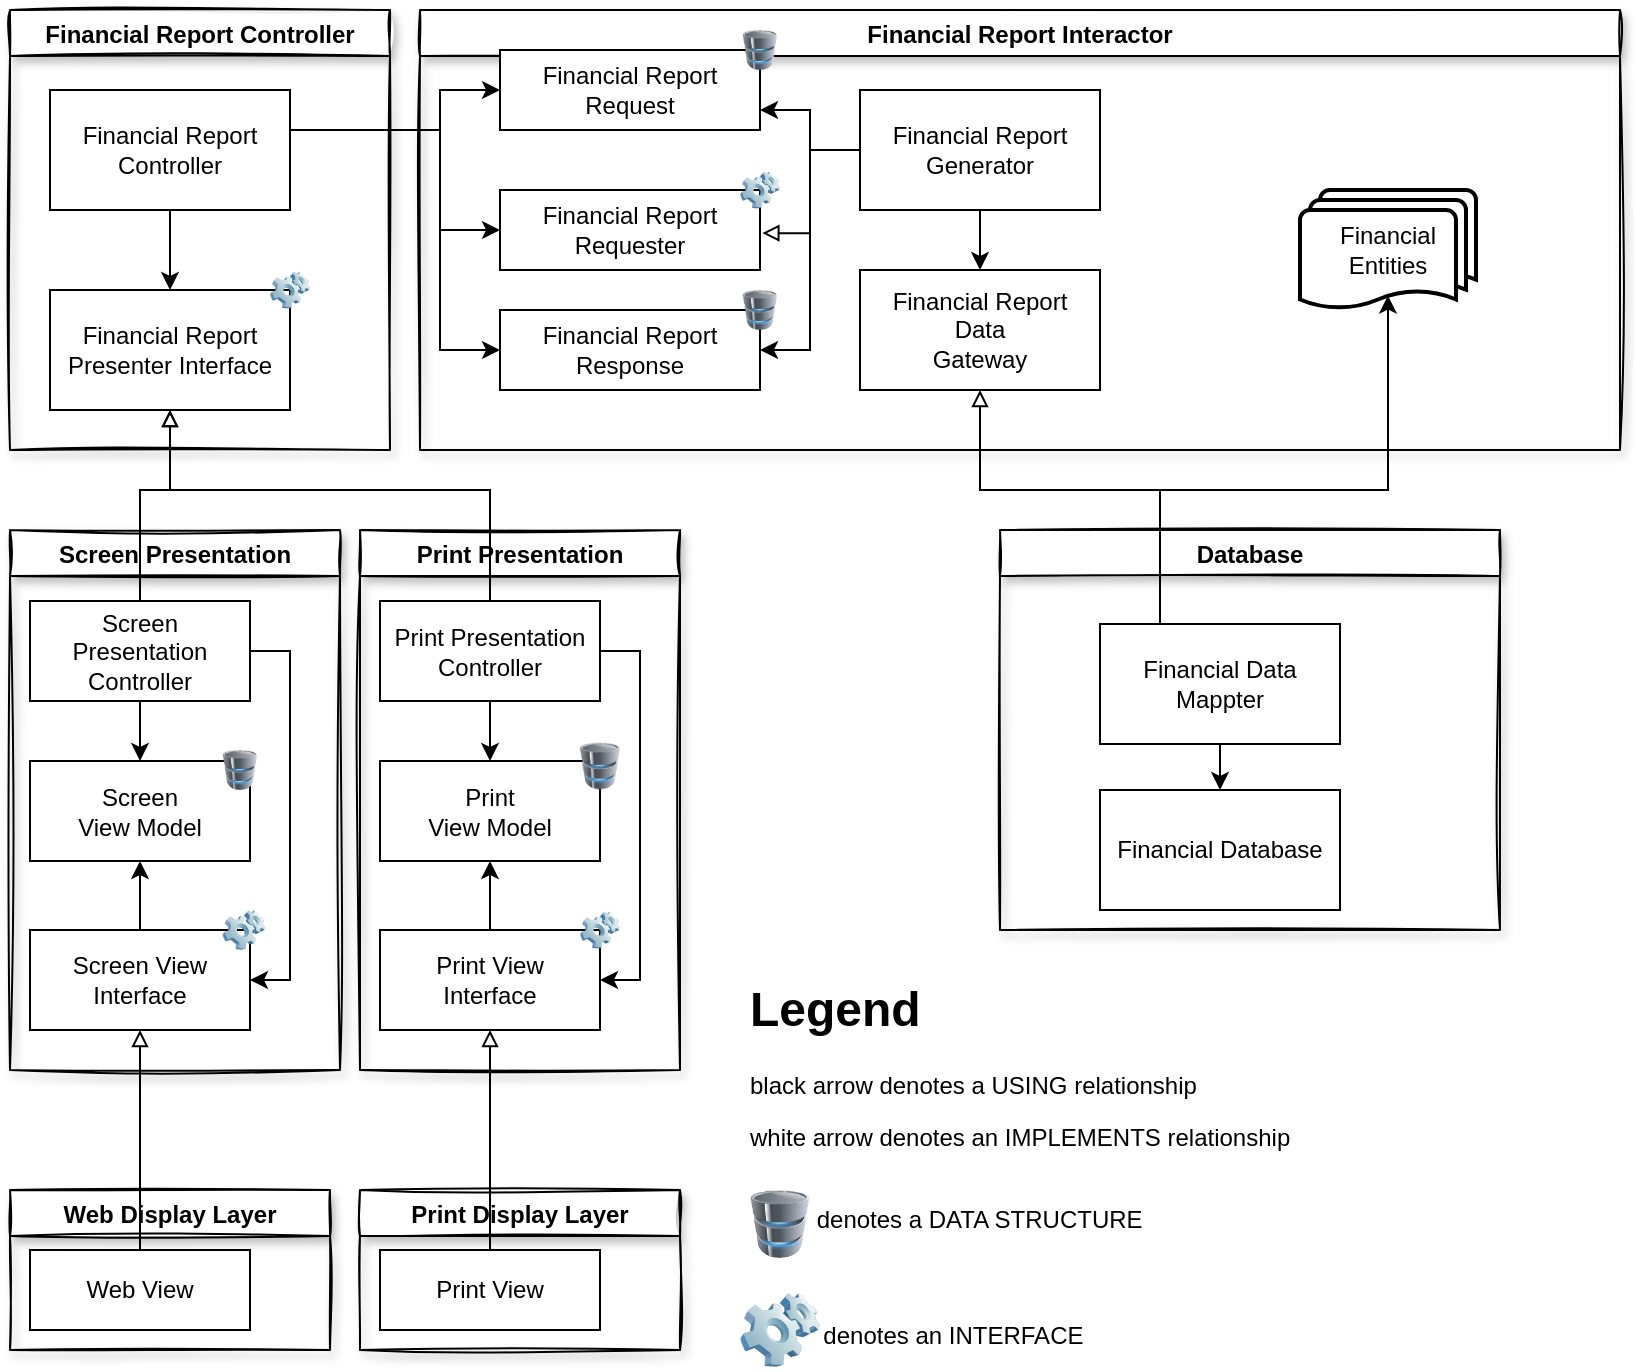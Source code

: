 <mxfile version="14.9.2" type="github">
  <diagram id="C5RBs43oDa-KdzZeNtuy" name="Page-1">
    <mxGraphModel dx="1447" dy="789" grid="1" gridSize="10" guides="1" tooltips="1" connect="1" arrows="1" fold="1" page="1" pageScale="1" pageWidth="827" pageHeight="1169" math="0" shadow="0">
      <root>
        <mxCell id="WIyWlLk6GJQsqaUBKTNV-0" />
        <mxCell id="WIyWlLk6GJQsqaUBKTNV-1" parent="WIyWlLk6GJQsqaUBKTNV-0" />
        <mxCell id="Lvt4nncQFJ3uvIYLDZAn-0" value="Financial Report Controller" style="swimlane;sketch=1;shadow=1;" vertex="1" parent="WIyWlLk6GJQsqaUBKTNV-1">
          <mxGeometry x="15" y="20" width="190" height="220" as="geometry" />
        </mxCell>
        <mxCell id="Lvt4nncQFJ3uvIYLDZAn-63" style="edgeStyle=orthogonalEdgeStyle;rounded=0;orthogonalLoop=1;jettySize=auto;html=1;entryX=0.5;entryY=0;entryDx=0;entryDy=0;endArrow=classic;endFill=1;" edge="1" parent="Lvt4nncQFJ3uvIYLDZAn-0" source="Lvt4nncQFJ3uvIYLDZAn-52" target="Lvt4nncQFJ3uvIYLDZAn-53">
          <mxGeometry relative="1" as="geometry" />
        </mxCell>
        <mxCell id="Lvt4nncQFJ3uvIYLDZAn-52" value="Financial Report Controller" style="rounded=0;whiteSpace=wrap;html=1;" vertex="1" parent="Lvt4nncQFJ3uvIYLDZAn-0">
          <mxGeometry x="20" y="40" width="120" height="60" as="geometry" />
        </mxCell>
        <mxCell id="Lvt4nncQFJ3uvIYLDZAn-53" value="Financial Report Presenter Interface" style="rounded=0;whiteSpace=wrap;html=1;" vertex="1" parent="Lvt4nncQFJ3uvIYLDZAn-0">
          <mxGeometry x="20" y="140" width="120" height="60" as="geometry" />
        </mxCell>
        <mxCell id="Lvt4nncQFJ3uvIYLDZAn-66" value="" style="image;html=1;image=img/lib/clip_art/computers/Software_128x128.png" vertex="1" parent="Lvt4nncQFJ3uvIYLDZAn-0">
          <mxGeometry x="130" y="130" width="20" height="20" as="geometry" />
        </mxCell>
        <mxCell id="Lvt4nncQFJ3uvIYLDZAn-1" value="Financial Report Interactor" style="swimlane;rounded=0;shadow=1;glass=0;sketch=1;" vertex="1" parent="WIyWlLk6GJQsqaUBKTNV-1">
          <mxGeometry x="220" y="20" width="600" height="220" as="geometry">
            <mxRectangle x="220" y="10" width="190" height="23" as="alternateBounds" />
          </mxGeometry>
        </mxCell>
        <mxCell id="Lvt4nncQFJ3uvIYLDZAn-58" value="Financial Report Response" style="rounded=0;whiteSpace=wrap;html=1;" vertex="1" parent="Lvt4nncQFJ3uvIYLDZAn-1">
          <mxGeometry x="40" y="150" width="130" height="40" as="geometry" />
        </mxCell>
        <mxCell id="Lvt4nncQFJ3uvIYLDZAn-61" value="Financial Report Request" style="rounded=0;whiteSpace=wrap;html=1;" vertex="1" parent="Lvt4nncQFJ3uvIYLDZAn-1">
          <mxGeometry x="40" y="20" width="130" height="40" as="geometry" />
        </mxCell>
        <mxCell id="Lvt4nncQFJ3uvIYLDZAn-62" value="Financial Report Requester" style="rounded=0;whiteSpace=wrap;html=1;" vertex="1" parent="Lvt4nncQFJ3uvIYLDZAn-1">
          <mxGeometry x="40" y="90" width="130" height="40" as="geometry" />
        </mxCell>
        <mxCell id="Lvt4nncQFJ3uvIYLDZAn-67" value="" style="image;html=1;image=img/lib/clip_art/computers/Software_128x128.png" vertex="1" parent="Lvt4nncQFJ3uvIYLDZAn-1">
          <mxGeometry x="160" y="80" width="20" height="20" as="geometry" />
        </mxCell>
        <mxCell id="Lvt4nncQFJ3uvIYLDZAn-71" value="" style="image;html=1;image=img/lib/clip_art/computers/Database_128x128.png" vertex="1" parent="Lvt4nncQFJ3uvIYLDZAn-1">
          <mxGeometry x="160" y="10" width="20" height="20" as="geometry" />
        </mxCell>
        <mxCell id="Lvt4nncQFJ3uvIYLDZAn-86" style="edgeStyle=orthogonalEdgeStyle;rounded=0;orthogonalLoop=1;jettySize=auto;html=1;entryX=0.5;entryY=0;entryDx=0;entryDy=0;endArrow=classic;endFill=1;" edge="1" parent="Lvt4nncQFJ3uvIYLDZAn-1" source="Lvt4nncQFJ3uvIYLDZAn-78" target="Lvt4nncQFJ3uvIYLDZAn-79">
          <mxGeometry relative="1" as="geometry" />
        </mxCell>
        <mxCell id="Lvt4nncQFJ3uvIYLDZAn-87" style="edgeStyle=orthogonalEdgeStyle;rounded=0;orthogonalLoop=1;jettySize=auto;html=1;entryX=1;entryY=0.5;entryDx=0;entryDy=0;endArrow=classic;endFill=1;" edge="1" parent="Lvt4nncQFJ3uvIYLDZAn-1" source="Lvt4nncQFJ3uvIYLDZAn-78" target="Lvt4nncQFJ3uvIYLDZAn-58">
          <mxGeometry relative="1" as="geometry" />
        </mxCell>
        <mxCell id="Lvt4nncQFJ3uvIYLDZAn-88" style="edgeStyle=orthogonalEdgeStyle;rounded=0;orthogonalLoop=1;jettySize=auto;html=1;entryX=1;entryY=0.75;entryDx=0;entryDy=0;endArrow=classic;endFill=1;" edge="1" parent="Lvt4nncQFJ3uvIYLDZAn-1" source="Lvt4nncQFJ3uvIYLDZAn-78" target="Lvt4nncQFJ3uvIYLDZAn-61">
          <mxGeometry relative="1" as="geometry" />
        </mxCell>
        <mxCell id="Lvt4nncQFJ3uvIYLDZAn-89" style="edgeStyle=orthogonalEdgeStyle;rounded=0;orthogonalLoop=1;jettySize=auto;html=1;exitX=0;exitY=0.5;exitDx=0;exitDy=0;entryX=1.009;entryY=0.539;entryDx=0;entryDy=0;endArrow=block;endFill=0;entryPerimeter=0;" edge="1" parent="Lvt4nncQFJ3uvIYLDZAn-1" source="Lvt4nncQFJ3uvIYLDZAn-78" target="Lvt4nncQFJ3uvIYLDZAn-62">
          <mxGeometry relative="1" as="geometry" />
        </mxCell>
        <mxCell id="Lvt4nncQFJ3uvIYLDZAn-78" value="Financial Report Generator" style="rounded=0;whiteSpace=wrap;html=1;" vertex="1" parent="Lvt4nncQFJ3uvIYLDZAn-1">
          <mxGeometry x="220" y="40" width="120" height="60" as="geometry" />
        </mxCell>
        <mxCell id="Lvt4nncQFJ3uvIYLDZAn-79" value="Financial Report &lt;br&gt;Data&lt;br&gt;Gateway" style="rounded=0;whiteSpace=wrap;html=1;" vertex="1" parent="Lvt4nncQFJ3uvIYLDZAn-1">
          <mxGeometry x="220" y="130" width="120" height="60" as="geometry" />
        </mxCell>
        <mxCell id="Lvt4nncQFJ3uvIYLDZAn-81" value="Financial Entities" style="strokeWidth=2;html=1;shape=mxgraph.flowchart.multi-document;whiteSpace=wrap;" vertex="1" parent="Lvt4nncQFJ3uvIYLDZAn-1">
          <mxGeometry x="440" y="90" width="88" height="60" as="geometry" />
        </mxCell>
        <mxCell id="Lvt4nncQFJ3uvIYLDZAn-70" value="" style="image;html=1;image=img/lib/clip_art/computers/Database_128x128.png" vertex="1" parent="Lvt4nncQFJ3uvIYLDZAn-1">
          <mxGeometry x="160" y="140" width="20" height="20" as="geometry" />
        </mxCell>
        <mxCell id="Lvt4nncQFJ3uvIYLDZAn-4" value="Web Display Layer" style="swimlane;shadow=1;sketch=1;" vertex="1" parent="WIyWlLk6GJQsqaUBKTNV-1">
          <mxGeometry x="15" y="610" width="160" height="80" as="geometry">
            <mxRectangle x="15" y="610" width="160" height="23" as="alternateBounds" />
          </mxGeometry>
        </mxCell>
        <mxCell id="Lvt4nncQFJ3uvIYLDZAn-16" value="Web View" style="whiteSpace=wrap;html=1;" vertex="1" parent="Lvt4nncQFJ3uvIYLDZAn-4">
          <mxGeometry x="10" y="30" width="110" height="40" as="geometry" />
        </mxCell>
        <mxCell id="Lvt4nncQFJ3uvIYLDZAn-6" value="Database" style="swimlane;shadow=1;sketch=1;" vertex="1" parent="WIyWlLk6GJQsqaUBKTNV-1">
          <mxGeometry x="510" y="280" width="250" height="200" as="geometry">
            <mxRectangle x="510" y="280" width="90" height="23" as="alternateBounds" />
          </mxGeometry>
        </mxCell>
        <mxCell id="Lvt4nncQFJ3uvIYLDZAn-84" style="edgeStyle=orthogonalEdgeStyle;rounded=0;orthogonalLoop=1;jettySize=auto;html=1;endArrow=classic;endFill=1;" edge="1" parent="Lvt4nncQFJ3uvIYLDZAn-6" source="Lvt4nncQFJ3uvIYLDZAn-82" target="Lvt4nncQFJ3uvIYLDZAn-83">
          <mxGeometry relative="1" as="geometry" />
        </mxCell>
        <mxCell id="Lvt4nncQFJ3uvIYLDZAn-82" value="Financial Data Mappter" style="rounded=0;whiteSpace=wrap;html=1;" vertex="1" parent="Lvt4nncQFJ3uvIYLDZAn-6">
          <mxGeometry x="50" y="47" width="120" height="60" as="geometry" />
        </mxCell>
        <mxCell id="Lvt4nncQFJ3uvIYLDZAn-83" value="Financial Database" style="rounded=0;whiteSpace=wrap;html=1;" vertex="1" parent="Lvt4nncQFJ3uvIYLDZAn-6">
          <mxGeometry x="50" y="130" width="120" height="60" as="geometry" />
        </mxCell>
        <mxCell id="Lvt4nncQFJ3uvIYLDZAn-21" style="edgeStyle=orthogonalEdgeStyle;rounded=0;orthogonalLoop=1;jettySize=auto;html=1;entryX=0.5;entryY=1;entryDx=0;entryDy=0;endArrow=block;endFill=0;" edge="1" parent="WIyWlLk6GJQsqaUBKTNV-1" source="Lvt4nncQFJ3uvIYLDZAn-16" target="Lvt4nncQFJ3uvIYLDZAn-12">
          <mxGeometry relative="1" as="geometry" />
        </mxCell>
        <mxCell id="Lvt4nncQFJ3uvIYLDZAn-2" value="Screen Presentation" style="swimlane;shadow=1;sketch=1;" vertex="1" parent="WIyWlLk6GJQsqaUBKTNV-1">
          <mxGeometry x="15" y="280" width="165" height="270" as="geometry">
            <mxRectangle x="15" y="280" width="150" height="23" as="alternateBounds" />
          </mxGeometry>
        </mxCell>
        <mxCell id="Lvt4nncQFJ3uvIYLDZAn-29" style="edgeStyle=orthogonalEdgeStyle;rounded=0;orthogonalLoop=1;jettySize=auto;html=1;exitX=0.5;exitY=0;exitDx=0;exitDy=0;entryX=0.5;entryY=1;entryDx=0;entryDy=0;endArrow=classic;endFill=1;" edge="1" parent="Lvt4nncQFJ3uvIYLDZAn-2" source="Lvt4nncQFJ3uvIYLDZAn-12" target="Lvt4nncQFJ3uvIYLDZAn-22">
          <mxGeometry relative="1" as="geometry" />
        </mxCell>
        <mxCell id="Lvt4nncQFJ3uvIYLDZAn-12" value="Screen View Interface" style="rounded=0;whiteSpace=wrap;html=1;" vertex="1" parent="Lvt4nncQFJ3uvIYLDZAn-2">
          <mxGeometry x="10" y="200" width="110" height="50" as="geometry" />
        </mxCell>
        <mxCell id="Lvt4nncQFJ3uvIYLDZAn-22" value="Screen&lt;br&gt;View Model" style="whiteSpace=wrap;html=1;" vertex="1" parent="Lvt4nncQFJ3uvIYLDZAn-2">
          <mxGeometry x="10" y="115.5" width="110" height="50" as="geometry" />
        </mxCell>
        <mxCell id="Lvt4nncQFJ3uvIYLDZAn-27" style="edgeStyle=orthogonalEdgeStyle;rounded=0;orthogonalLoop=1;jettySize=auto;html=1;exitX=1;exitY=0.5;exitDx=0;exitDy=0;entryX=1;entryY=0.5;entryDx=0;entryDy=0;endArrow=classic;endFill=1;" edge="1" parent="Lvt4nncQFJ3uvIYLDZAn-2" source="Lvt4nncQFJ3uvIYLDZAn-24" target="Lvt4nncQFJ3uvIYLDZAn-12">
          <mxGeometry relative="1" as="geometry" />
        </mxCell>
        <mxCell id="Lvt4nncQFJ3uvIYLDZAn-28" style="edgeStyle=orthogonalEdgeStyle;rounded=0;orthogonalLoop=1;jettySize=auto;html=1;exitX=0.5;exitY=1;exitDx=0;exitDy=0;entryX=0.5;entryY=0;entryDx=0;entryDy=0;endArrow=classic;endFill=1;" edge="1" parent="Lvt4nncQFJ3uvIYLDZAn-2" source="Lvt4nncQFJ3uvIYLDZAn-24" target="Lvt4nncQFJ3uvIYLDZAn-22">
          <mxGeometry relative="1" as="geometry" />
        </mxCell>
        <mxCell id="Lvt4nncQFJ3uvIYLDZAn-24" value="Screen Presentation Controller " style="whiteSpace=wrap;html=1;" vertex="1" parent="Lvt4nncQFJ3uvIYLDZAn-2">
          <mxGeometry x="10" y="35.5" width="110" height="50" as="geometry" />
        </mxCell>
        <mxCell id="Lvt4nncQFJ3uvIYLDZAn-64" value="" style="image;html=1;image=img/lib/clip_art/computers/Software_128x128.png" vertex="1" parent="Lvt4nncQFJ3uvIYLDZAn-2">
          <mxGeometry x="104" y="190" width="26" height="20" as="geometry" />
        </mxCell>
        <mxCell id="Lvt4nncQFJ3uvIYLDZAn-68" value="" style="image;html=1;image=img/lib/clip_art/computers/Database_128x128.png" vertex="1" parent="Lvt4nncQFJ3uvIYLDZAn-2">
          <mxGeometry x="104" y="110" width="22" height="20" as="geometry" />
        </mxCell>
        <mxCell id="Lvt4nncQFJ3uvIYLDZAn-41" value="&lt;h1&gt;Legend&lt;/h1&gt;&lt;p&gt;black arrow denotes a USING relationship&lt;/p&gt;&lt;p&gt;white arrow denotes an IMPLEMENTS relationship&lt;br&gt;&lt;br&gt;&lt;/p&gt;&lt;p&gt;&amp;nbsp;&amp;nbsp;&amp;nbsp;&amp;nbsp;&amp;nbsp;&amp;nbsp;&amp;nbsp;&amp;nbsp;&amp;nbsp; denotes a DATA STRUCTURE&lt;br&gt;&lt;br&gt;&lt;br&gt;&lt;br&gt;&amp;nbsp;&amp;nbsp;&amp;nbsp;&amp;nbsp;&amp;nbsp;&amp;nbsp;&amp;nbsp;&amp;nbsp;&amp;nbsp;&amp;nbsp; denotes an INTERFACE&lt;br&gt;&lt;br&gt;&lt;br&gt;&lt;br&gt;&lt;/p&gt;" style="text;html=1;strokeColor=none;fillColor=none;spacing=5;spacingTop=-20;whiteSpace=wrap;overflow=hidden;rounded=0;" vertex="1" parent="WIyWlLk6GJQsqaUBKTNV-1">
          <mxGeometry x="380" y="500" width="340" height="200" as="geometry" />
        </mxCell>
        <mxCell id="Lvt4nncQFJ3uvIYLDZAn-42" value="Print Presentation" style="swimlane;shadow=1;sketch=1;" vertex="1" parent="WIyWlLk6GJQsqaUBKTNV-1">
          <mxGeometry x="190" y="280" width="160" height="270" as="geometry">
            <mxRectangle x="190" y="280" width="150" height="23" as="alternateBounds" />
          </mxGeometry>
        </mxCell>
        <mxCell id="Lvt4nncQFJ3uvIYLDZAn-43" style="edgeStyle=orthogonalEdgeStyle;rounded=0;orthogonalLoop=1;jettySize=auto;html=1;exitX=0.5;exitY=0;exitDx=0;exitDy=0;entryX=0.5;entryY=1;entryDx=0;entryDy=0;endArrow=classic;endFill=1;" edge="1" parent="Lvt4nncQFJ3uvIYLDZAn-42" source="Lvt4nncQFJ3uvIYLDZAn-44" target="Lvt4nncQFJ3uvIYLDZAn-45">
          <mxGeometry relative="1" as="geometry" />
        </mxCell>
        <mxCell id="Lvt4nncQFJ3uvIYLDZAn-44" value="Print View &lt;br&gt;Interface" style="rounded=0;whiteSpace=wrap;html=1;" vertex="1" parent="Lvt4nncQFJ3uvIYLDZAn-42">
          <mxGeometry x="10" y="200" width="110" height="50" as="geometry" />
        </mxCell>
        <mxCell id="Lvt4nncQFJ3uvIYLDZAn-45" value="Print &lt;br&gt;View Model" style="whiteSpace=wrap;html=1;" vertex="1" parent="Lvt4nncQFJ3uvIYLDZAn-42">
          <mxGeometry x="10" y="115.5" width="110" height="50" as="geometry" />
        </mxCell>
        <mxCell id="Lvt4nncQFJ3uvIYLDZAn-46" style="edgeStyle=orthogonalEdgeStyle;rounded=0;orthogonalLoop=1;jettySize=auto;html=1;exitX=1;exitY=0.5;exitDx=0;exitDy=0;entryX=1;entryY=0.5;entryDx=0;entryDy=0;endArrow=classic;endFill=1;" edge="1" parent="Lvt4nncQFJ3uvIYLDZAn-42" source="Lvt4nncQFJ3uvIYLDZAn-48" target="Lvt4nncQFJ3uvIYLDZAn-44">
          <mxGeometry relative="1" as="geometry" />
        </mxCell>
        <mxCell id="Lvt4nncQFJ3uvIYLDZAn-47" style="edgeStyle=orthogonalEdgeStyle;rounded=0;orthogonalLoop=1;jettySize=auto;html=1;exitX=0.5;exitY=1;exitDx=0;exitDy=0;entryX=0.5;entryY=0;entryDx=0;entryDy=0;endArrow=classic;endFill=1;" edge="1" parent="Lvt4nncQFJ3uvIYLDZAn-42" source="Lvt4nncQFJ3uvIYLDZAn-48" target="Lvt4nncQFJ3uvIYLDZAn-45">
          <mxGeometry relative="1" as="geometry" />
        </mxCell>
        <mxCell id="Lvt4nncQFJ3uvIYLDZAn-48" value="Print Presentation Controller " style="whiteSpace=wrap;html=1;" vertex="1" parent="Lvt4nncQFJ3uvIYLDZAn-42">
          <mxGeometry x="10" y="35.5" width="110" height="50" as="geometry" />
        </mxCell>
        <mxCell id="Lvt4nncQFJ3uvIYLDZAn-65" value="" style="image;html=1;image=img/lib/clip_art/computers/Software_128x128.png" vertex="1" parent="Lvt4nncQFJ3uvIYLDZAn-42">
          <mxGeometry x="110" y="190" width="20" height="20" as="geometry" />
        </mxCell>
        <mxCell id="Lvt4nncQFJ3uvIYLDZAn-69" value="" style="image;html=1;image=img/lib/clip_art/computers/Database_128x128.png" vertex="1" parent="Lvt4nncQFJ3uvIYLDZAn-42">
          <mxGeometry x="110" y="106" width="20" height="24" as="geometry" />
        </mxCell>
        <mxCell id="Lvt4nncQFJ3uvIYLDZAn-49" value="Print Display Layer" style="swimlane;shadow=1;sketch=1;" vertex="1" parent="WIyWlLk6GJQsqaUBKTNV-1">
          <mxGeometry x="190" y="610" width="160" height="80" as="geometry">
            <mxRectangle x="190" y="610" width="191" height="23" as="alternateBounds" />
          </mxGeometry>
        </mxCell>
        <mxCell id="Lvt4nncQFJ3uvIYLDZAn-50" value="Print View" style="whiteSpace=wrap;html=1;" vertex="1" parent="Lvt4nncQFJ3uvIYLDZAn-49">
          <mxGeometry x="10" y="30" width="110" height="40" as="geometry" />
        </mxCell>
        <mxCell id="Lvt4nncQFJ3uvIYLDZAn-51" style="edgeStyle=orthogonalEdgeStyle;rounded=0;orthogonalLoop=1;jettySize=auto;html=1;entryX=0.5;entryY=1;entryDx=0;entryDy=0;endArrow=block;endFill=0;" edge="1" parent="WIyWlLk6GJQsqaUBKTNV-1" source="Lvt4nncQFJ3uvIYLDZAn-50" target="Lvt4nncQFJ3uvIYLDZAn-44">
          <mxGeometry relative="1" as="geometry" />
        </mxCell>
        <mxCell id="Lvt4nncQFJ3uvIYLDZAn-54" style="edgeStyle=orthogonalEdgeStyle;rounded=0;orthogonalLoop=1;jettySize=auto;html=1;endArrow=block;endFill=0;" edge="1" parent="WIyWlLk6GJQsqaUBKTNV-1" source="Lvt4nncQFJ3uvIYLDZAn-24" target="Lvt4nncQFJ3uvIYLDZAn-53">
          <mxGeometry relative="1" as="geometry">
            <Array as="points">
              <mxPoint x="80" y="260" />
              <mxPoint x="95" y="260" />
            </Array>
          </mxGeometry>
        </mxCell>
        <mxCell id="Lvt4nncQFJ3uvIYLDZAn-73" style="edgeStyle=orthogonalEdgeStyle;rounded=0;orthogonalLoop=1;jettySize=auto;html=1;entryX=0;entryY=0.5;entryDx=0;entryDy=0;endArrow=classic;endFill=1;" edge="1" parent="WIyWlLk6GJQsqaUBKTNV-1" source="Lvt4nncQFJ3uvIYLDZAn-52" target="Lvt4nncQFJ3uvIYLDZAn-61">
          <mxGeometry relative="1" as="geometry">
            <Array as="points">
              <mxPoint x="230" y="80" />
              <mxPoint x="230" y="60" />
            </Array>
          </mxGeometry>
        </mxCell>
        <mxCell id="Lvt4nncQFJ3uvIYLDZAn-75" style="edgeStyle=orthogonalEdgeStyle;rounded=0;orthogonalLoop=1;jettySize=auto;html=1;entryX=0;entryY=0.5;entryDx=0;entryDy=0;endArrow=classic;endFill=1;" edge="1" parent="WIyWlLk6GJQsqaUBKTNV-1" source="Lvt4nncQFJ3uvIYLDZAn-52" target="Lvt4nncQFJ3uvIYLDZAn-58">
          <mxGeometry relative="1" as="geometry">
            <Array as="points">
              <mxPoint x="230" y="80" />
              <mxPoint x="230" y="190" />
            </Array>
          </mxGeometry>
        </mxCell>
        <mxCell id="Lvt4nncQFJ3uvIYLDZAn-76" value="" style="image;html=1;image=img/lib/clip_art/computers/Database_128x128.png" vertex="1" parent="WIyWlLk6GJQsqaUBKTNV-1">
          <mxGeometry x="380" y="610" width="40" height="34" as="geometry" />
        </mxCell>
        <mxCell id="Lvt4nncQFJ3uvIYLDZAn-77" value="" style="image;html=1;image=img/lib/clip_art/computers/Software_128x128.png" vertex="1" parent="WIyWlLk6GJQsqaUBKTNV-1">
          <mxGeometry x="380" y="660" width="40" height="40" as="geometry" />
        </mxCell>
        <mxCell id="Lvt4nncQFJ3uvIYLDZAn-85" style="edgeStyle=orthogonalEdgeStyle;rounded=0;orthogonalLoop=1;jettySize=auto;html=1;entryX=0.5;entryY=0.88;entryDx=0;entryDy=0;entryPerimeter=0;endArrow=classic;endFill=1;" edge="1" parent="WIyWlLk6GJQsqaUBKTNV-1" source="Lvt4nncQFJ3uvIYLDZAn-82" target="Lvt4nncQFJ3uvIYLDZAn-81">
          <mxGeometry relative="1" as="geometry">
            <Array as="points">
              <mxPoint x="590" y="260" />
              <mxPoint x="704" y="260" />
            </Array>
          </mxGeometry>
        </mxCell>
        <mxCell id="Lvt4nncQFJ3uvIYLDZAn-90" style="edgeStyle=orthogonalEdgeStyle;rounded=0;orthogonalLoop=1;jettySize=auto;html=1;entryX=0.5;entryY=1;entryDx=0;entryDy=0;endArrow=block;endFill=0;" edge="1" parent="WIyWlLk6GJQsqaUBKTNV-1" source="Lvt4nncQFJ3uvIYLDZAn-82" target="Lvt4nncQFJ3uvIYLDZAn-79">
          <mxGeometry relative="1" as="geometry">
            <Array as="points">
              <mxPoint x="590" y="260" />
              <mxPoint x="500" y="260" />
            </Array>
          </mxGeometry>
        </mxCell>
        <mxCell id="Lvt4nncQFJ3uvIYLDZAn-91" style="edgeStyle=orthogonalEdgeStyle;rounded=0;orthogonalLoop=1;jettySize=auto;html=1;entryX=0;entryY=0.5;entryDx=0;entryDy=0;endArrow=classic;endFill=1;" edge="1" parent="WIyWlLk6GJQsqaUBKTNV-1" source="Lvt4nncQFJ3uvIYLDZAn-52" target="Lvt4nncQFJ3uvIYLDZAn-62">
          <mxGeometry relative="1" as="geometry">
            <Array as="points">
              <mxPoint x="230" y="80" />
              <mxPoint x="230" y="130" />
            </Array>
          </mxGeometry>
        </mxCell>
        <mxCell id="Lvt4nncQFJ3uvIYLDZAn-93" style="edgeStyle=orthogonalEdgeStyle;rounded=0;orthogonalLoop=1;jettySize=auto;html=1;entryX=0.5;entryY=1;entryDx=0;entryDy=0;endArrow=block;endFill=0;" edge="1" parent="WIyWlLk6GJQsqaUBKTNV-1" source="Lvt4nncQFJ3uvIYLDZAn-48" target="Lvt4nncQFJ3uvIYLDZAn-53">
          <mxGeometry relative="1" as="geometry">
            <Array as="points">
              <mxPoint x="255" y="260" />
              <mxPoint x="95" y="260" />
            </Array>
          </mxGeometry>
        </mxCell>
      </root>
    </mxGraphModel>
  </diagram>
</mxfile>
